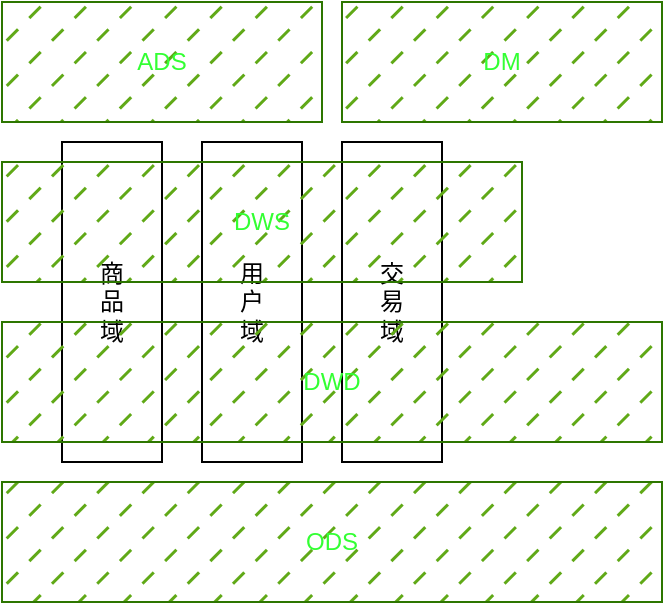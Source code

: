 <mxfile>
    <diagram id="A0rpR_DRJGKXywJ7MdEI" name="Page-1">
        <mxGraphModel dx="1033" dy="725" grid="1" gridSize="10" guides="1" tooltips="1" connect="1" arrows="1" fold="1" page="1" pageScale="1" pageWidth="827" pageHeight="1169" math="0" shadow="0">
            <root>
                <mxCell id="0"/>
                <mxCell id="1" parent="0"/>
                <mxCell id="2" value="ODS" style="rounded=0;whiteSpace=wrap;html=1;fillColor=#60a917;fontColor=#33FF33;strokeColor=#2D7600;fillStyle=dashed;" vertex="1" parent="1">
                    <mxGeometry x="310" y="440" width="330" height="60" as="geometry"/>
                </mxCell>
                <mxCell id="4" value="商&lt;br&gt;品&lt;br&gt;域" style="rounded=0;whiteSpace=wrap;html=1;" vertex="1" parent="1">
                    <mxGeometry x="340" y="270" width="50" height="160" as="geometry"/>
                </mxCell>
                <mxCell id="5" value="用&lt;br&gt;户&lt;br&gt;域" style="rounded=0;whiteSpace=wrap;html=1;" vertex="1" parent="1">
                    <mxGeometry x="410" y="270" width="50" height="160" as="geometry"/>
                </mxCell>
                <mxCell id="6" value="交&lt;br&gt;易&lt;br&gt;域" style="rounded=0;whiteSpace=wrap;html=1;" vertex="1" parent="1">
                    <mxGeometry x="480" y="270" width="50" height="160" as="geometry"/>
                </mxCell>
                <mxCell id="7" value="DWD" style="rounded=0;whiteSpace=wrap;html=1;fillStyle=dashed;fillColor=#60a917;fontColor=#33FF33;strokeColor=#2D7600;" vertex="1" parent="1">
                    <mxGeometry x="310" y="360" width="330" height="60" as="geometry"/>
                </mxCell>
                <mxCell id="8" value="DWS" style="rounded=0;whiteSpace=wrap;html=1;fillStyle=dashed;fillColor=#60a917;fontColor=#33FF33;strokeColor=#2D7600;" vertex="1" parent="1">
                    <mxGeometry x="310" y="280" width="260" height="60" as="geometry"/>
                </mxCell>
                <mxCell id="9" value="ADS" style="rounded=0;whiteSpace=wrap;html=1;fillStyle=dashed;fillColor=#60a917;fontColor=#33FF33;strokeColor=#2D7600;" vertex="1" parent="1">
                    <mxGeometry x="310" y="200" width="160" height="60" as="geometry"/>
                </mxCell>
                <mxCell id="10" value="DM" style="rounded=0;whiteSpace=wrap;html=1;fillStyle=dashed;fillColor=#60a917;fontColor=#33FF33;strokeColor=#2D7600;" vertex="1" parent="1">
                    <mxGeometry x="480" y="200" width="160" height="60" as="geometry"/>
                </mxCell>
            </root>
        </mxGraphModel>
    </diagram>
</mxfile>